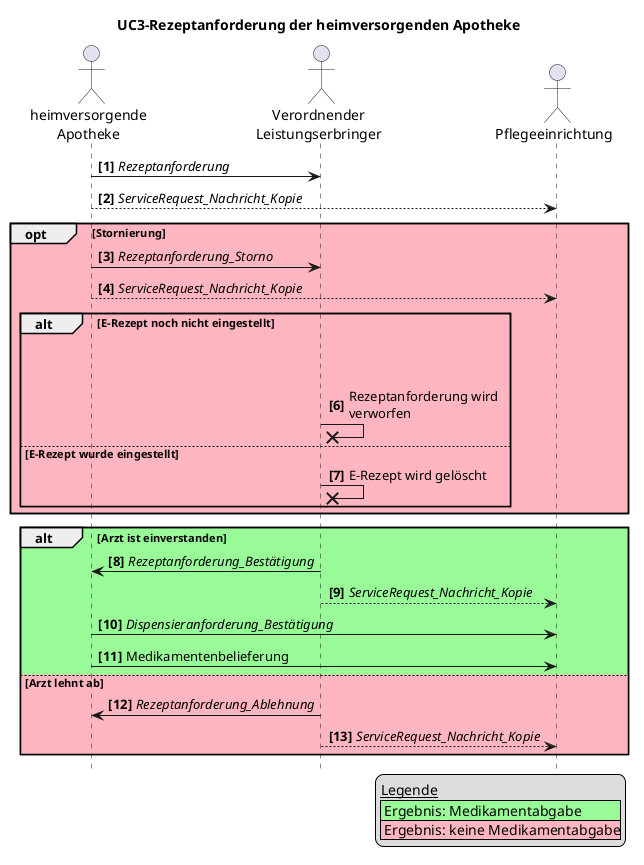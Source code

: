 @startuml name = "UC3-Rezeptanforderung-Apotheke"


skinparam maxMessageSize 200

actor "heimversorgende\nApotheke" as Apotheke
actor "Verordnender\nLeistungserbringer" as Arztpraxis
actor "Pflegeeinrichtung" as Pflegeeinrichtung

title UC3-Rezeptanforderung der heimversorgenden Apotheke
hide footbox
autonumber "<b>[0]"

legend bottom right
    __Legende__
    |<#PaleGreen> Ergebnis: Medikamentabgabe|
    |<#LightPink> Ergebnis: keine Medikamentabgabe|
endlegend

Apotheke -> Arztpraxis: //Rezeptanforderung//
Apotheke --> Pflegeeinrichtung: //ServiceRequest_Nachricht_Kopie//

opt #LightPink Stornierung
    Apotheke -> Arztpraxis: //Rezeptanforderung_Storno//
    Apotheke --> Pflegeeinrichtung: //ServiceRequest_Nachricht_Kopie//
    alt #LightPink E-Rezept noch nicht eingestellt
    Apotheke -[hidden]-> Arztpraxis: Rezeptanforderung wird verworfen
        Arztpraxis ->x Arztpraxis: Rezeptanforderung wird verworfen
    else #LightPink E-Rezept wurde eingestellt
        Arztpraxis ->x Arztpraxis: E-Rezept wird gelöscht
    end
end


alt #PaleGreen Arzt ist einverstanden 
    Arztpraxis -> Apotheke: //Rezeptanforderung_Bestätigung//
    Arztpraxis --> Pflegeeinrichtung: //ServiceRequest_Nachricht_Kopie//
    Apotheke -> Pflegeeinrichtung: //Dispensieranforderung_Bestätigung//
    Apotheke -> Pflegeeinrichtung: Medikamentenbelieferung

else #LightPink Arzt lehnt ab
    Arztpraxis -> Apotheke: //Rezeptanforderung_Ablehnung//
    Arztpraxis --> Pflegeeinrichtung: //ServiceRequest_Nachricht_Kopie//
end

@enduml